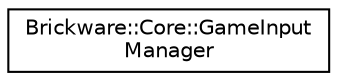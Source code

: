 digraph "Graphical Class Hierarchy"
{
  edge [fontname="Helvetica",fontsize="10",labelfontname="Helvetica",labelfontsize="10"];
  node [fontname="Helvetica",fontsize="10",shape=record];
  rankdir="LR";
  Node1 [label="Brickware::Core::GameInput\lManager",height=0.2,width=0.4,color="black", fillcolor="white", style="filled",URL="$classBrickware_1_1Core_1_1GameInputManager.html"];
}
